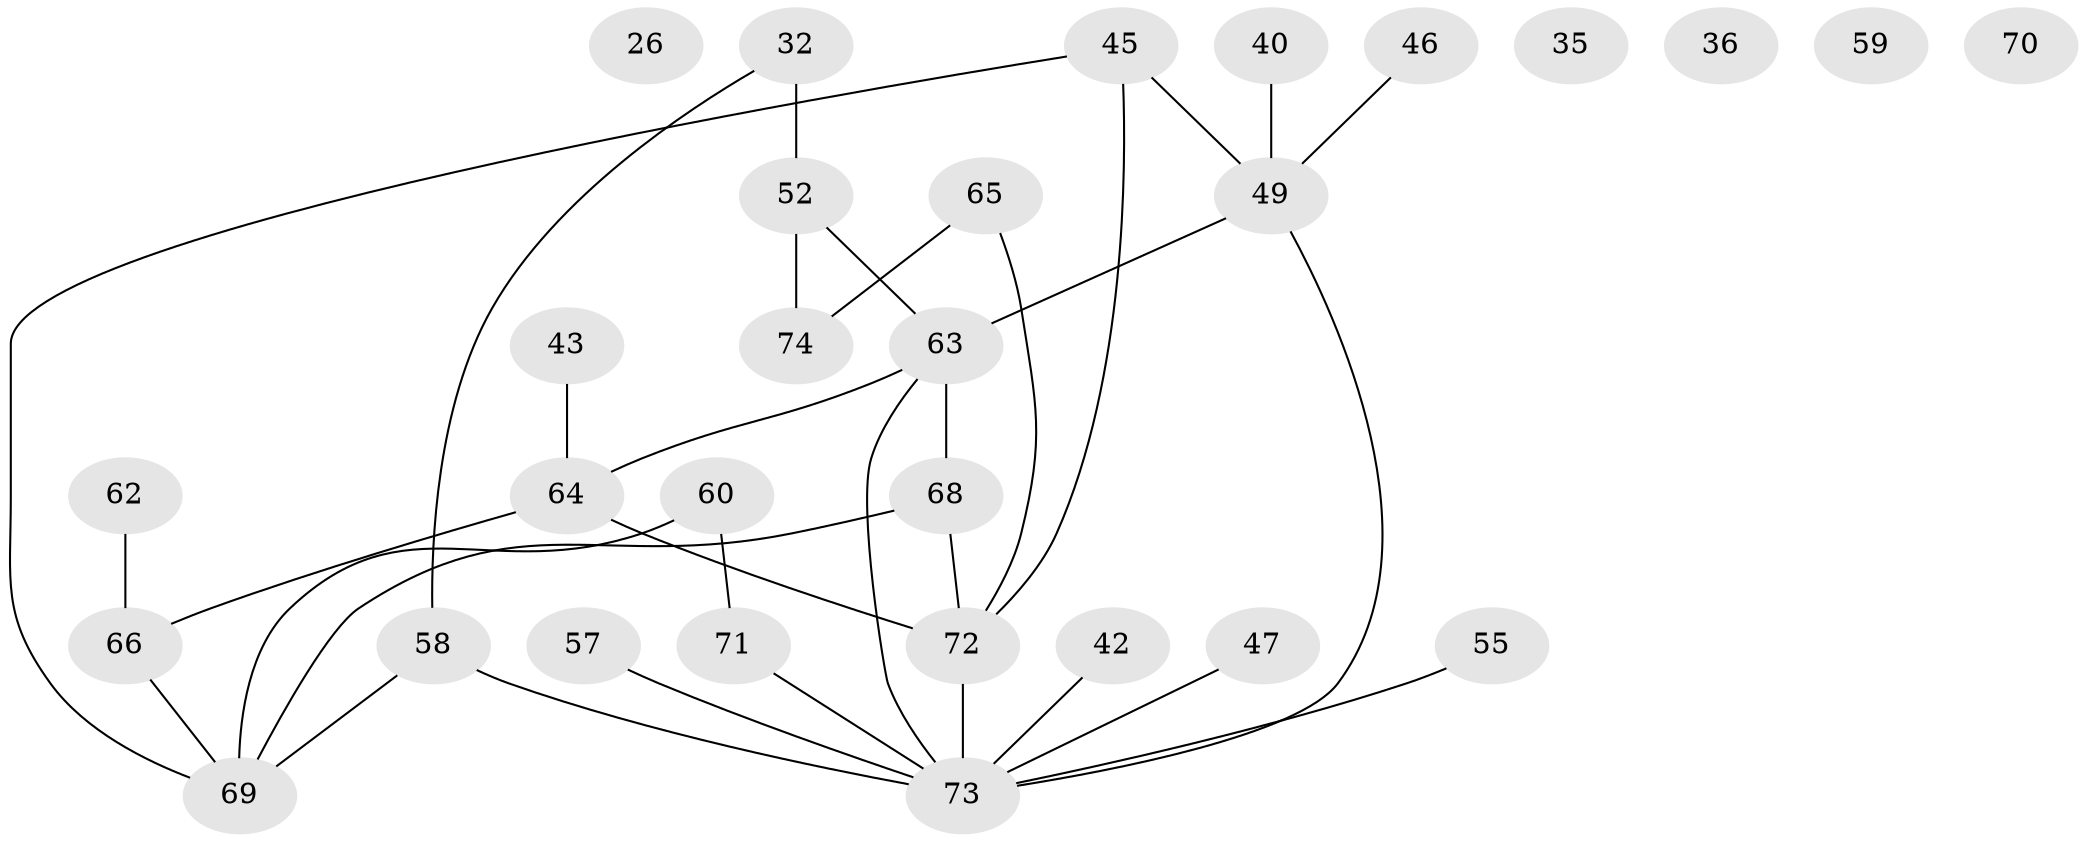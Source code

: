 // original degree distribution, {2: 0.28378378378378377, 1: 0.21621621621621623, 3: 0.25675675675675674, 4: 0.10810810810810811, 0: 0.06756756756756757, 5: 0.04054054054054054, 7: 0.02702702702702703}
// Generated by graph-tools (version 1.1) at 2025/43/03/04/25 21:43:50]
// undirected, 29 vertices, 33 edges
graph export_dot {
graph [start="1"]
  node [color=gray90,style=filled];
  26;
  32 [super="+9"];
  35;
  36;
  40 [super="+10"];
  42;
  43;
  45 [super="+25+15"];
  46 [super="+16"];
  47;
  49 [super="+20+23"];
  52;
  55;
  57;
  58;
  59;
  60 [super="+48"];
  62;
  63 [super="+50+11+31+28"];
  64 [super="+22+54+30"];
  65;
  66 [super="+61"];
  68 [super="+33"];
  69;
  70;
  71 [super="+5"];
  72 [super="+41+56"];
  73 [super="+17+19+8+27+67"];
  74;
  32 -- 52 [weight=2];
  32 -- 58;
  40 -- 49;
  42 -- 73;
  43 -- 64;
  45 -- 72 [weight=2];
  45 -- 49;
  45 -- 69 [weight=2];
  46 -- 49;
  47 -- 73;
  49 -- 63 [weight=2];
  49 -- 73 [weight=2];
  52 -- 63;
  52 -- 74;
  55 -- 73;
  57 -- 73;
  58 -- 69;
  58 -- 73;
  60 -- 69;
  60 -- 71;
  62 -- 66;
  63 -- 73;
  63 -- 68 [weight=2];
  63 -- 64;
  64 -- 66;
  64 -- 72;
  65 -- 74;
  65 -- 72;
  66 -- 69;
  68 -- 69 [weight=2];
  68 -- 72 [weight=2];
  71 -- 73;
  72 -- 73 [weight=3];
}
